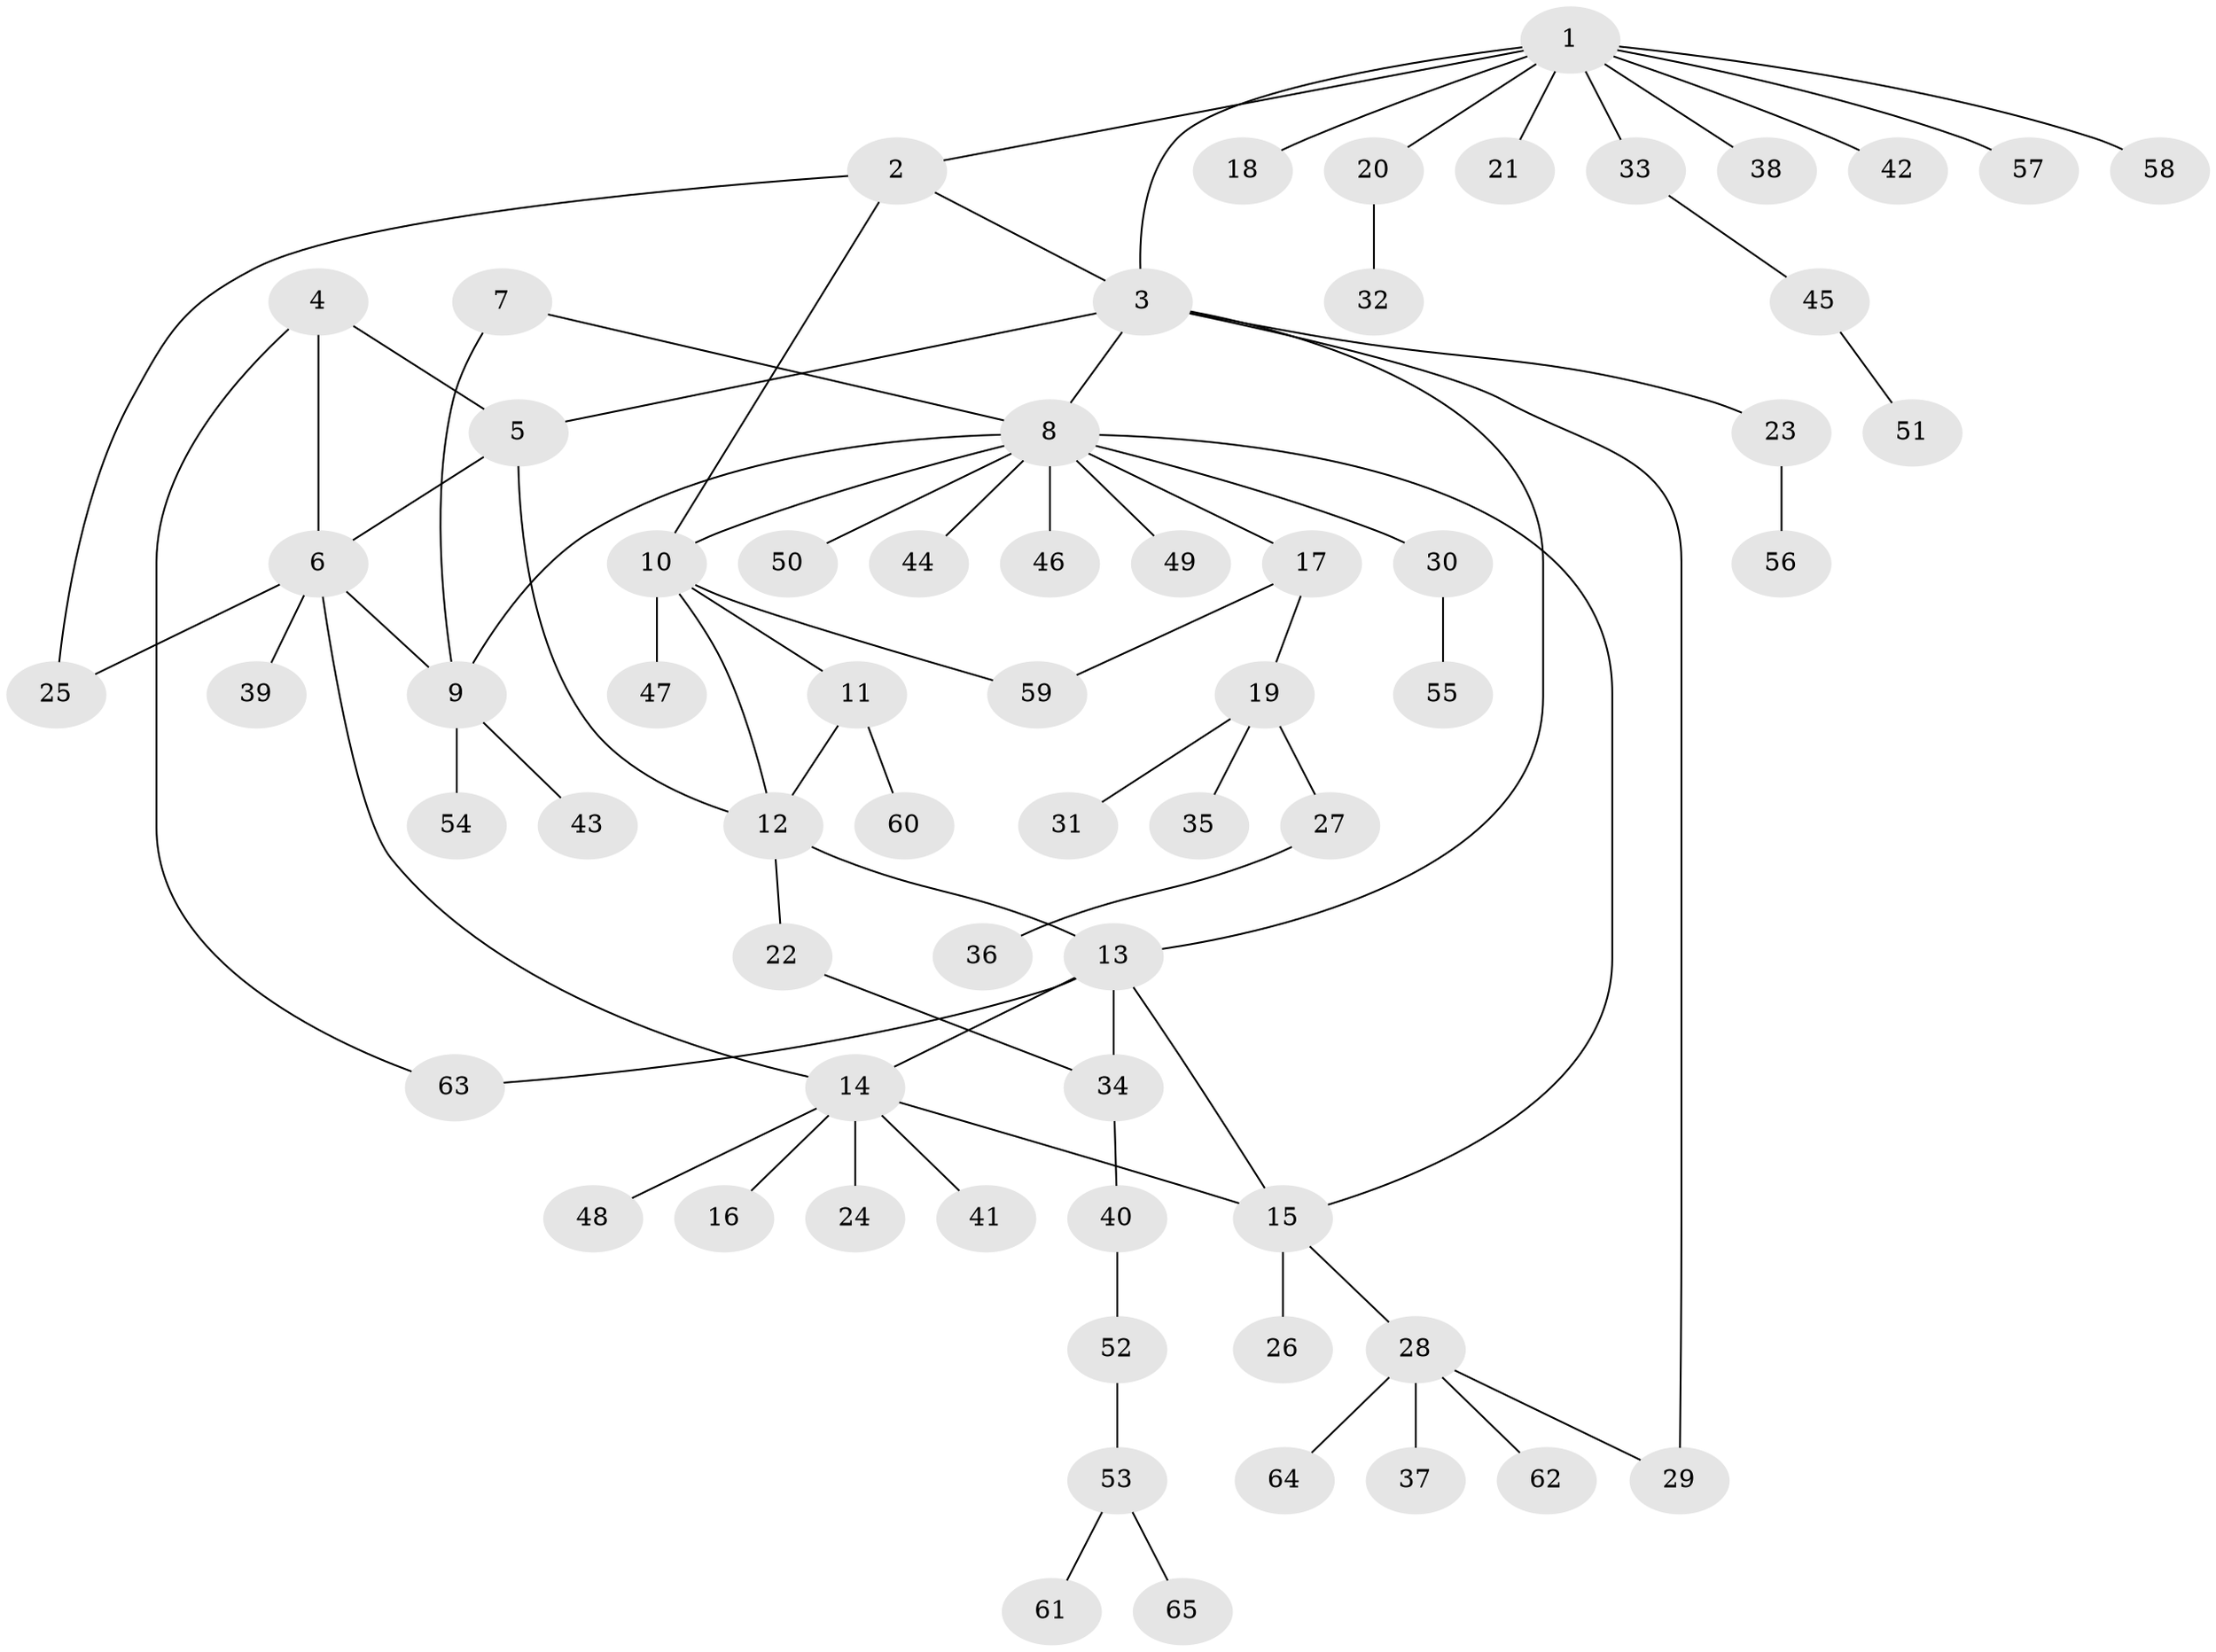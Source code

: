 // coarse degree distribution, {4: 0.15625, 5: 0.09375, 1: 0.65625, 2: 0.0625, 14: 0.03125}
// Generated by graph-tools (version 1.1) at 2025/59/03/04/25 21:59:10]
// undirected, 65 vertices, 80 edges
graph export_dot {
graph [start="1"]
  node [color=gray90,style=filled];
  1;
  2;
  3;
  4;
  5;
  6;
  7;
  8;
  9;
  10;
  11;
  12;
  13;
  14;
  15;
  16;
  17;
  18;
  19;
  20;
  21;
  22;
  23;
  24;
  25;
  26;
  27;
  28;
  29;
  30;
  31;
  32;
  33;
  34;
  35;
  36;
  37;
  38;
  39;
  40;
  41;
  42;
  43;
  44;
  45;
  46;
  47;
  48;
  49;
  50;
  51;
  52;
  53;
  54;
  55;
  56;
  57;
  58;
  59;
  60;
  61;
  62;
  63;
  64;
  65;
  1 -- 2;
  1 -- 3;
  1 -- 18;
  1 -- 20;
  1 -- 21;
  1 -- 33;
  1 -- 38;
  1 -- 42;
  1 -- 57;
  1 -- 58;
  2 -- 3;
  2 -- 10;
  2 -- 25;
  3 -- 5;
  3 -- 8;
  3 -- 13;
  3 -- 23;
  3 -- 29;
  4 -- 5;
  4 -- 6;
  4 -- 63;
  5 -- 6;
  5 -- 12;
  6 -- 9;
  6 -- 14;
  6 -- 25;
  6 -- 39;
  7 -- 8;
  7 -- 9;
  8 -- 9;
  8 -- 10;
  8 -- 15;
  8 -- 17;
  8 -- 30;
  8 -- 44;
  8 -- 46;
  8 -- 49;
  8 -- 50;
  9 -- 43;
  9 -- 54;
  10 -- 11;
  10 -- 12;
  10 -- 47;
  10 -- 59;
  11 -- 12;
  11 -- 60;
  12 -- 13;
  12 -- 22;
  13 -- 14;
  13 -- 15;
  13 -- 34;
  13 -- 63;
  14 -- 15;
  14 -- 16;
  14 -- 24;
  14 -- 41;
  14 -- 48;
  15 -- 26;
  15 -- 28;
  17 -- 19;
  17 -- 59;
  19 -- 27;
  19 -- 31;
  19 -- 35;
  20 -- 32;
  22 -- 34;
  23 -- 56;
  27 -- 36;
  28 -- 29;
  28 -- 37;
  28 -- 62;
  28 -- 64;
  30 -- 55;
  33 -- 45;
  34 -- 40;
  40 -- 52;
  45 -- 51;
  52 -- 53;
  53 -- 61;
  53 -- 65;
}
